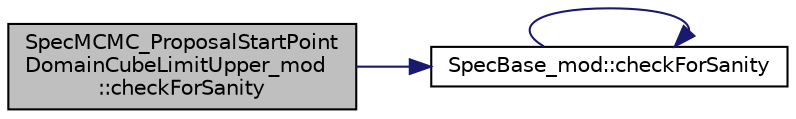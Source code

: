 digraph "SpecMCMC_ProposalStartPointDomainCubeLimitUpper_mod::checkForSanity"
{
 // LATEX_PDF_SIZE
  edge [fontname="Helvetica",fontsize="10",labelfontname="Helvetica",labelfontsize="10"];
  node [fontname="Helvetica",fontsize="10",shape=record];
  rankdir="LR";
  Node1 [label="SpecMCMC_ProposalStartPoint\lDomainCubeLimitUpper_mod\l::checkForSanity",height=0.2,width=0.4,color="black", fillcolor="grey75", style="filled", fontcolor="black",tooltip=" "];
  Node1 -> Node2 [color="midnightblue",fontsize="10",style="solid",fontname="Helvetica"];
  Node2 [label="SpecBase_mod::checkForSanity",height=0.2,width=0.4,color="black", fillcolor="white", style="filled",URL="$namespaceSpecBase__mod.html#afdffc7491e90efddfad832bae496071f",tooltip=" "];
  Node2 -> Node2 [color="midnightblue",fontsize="10",style="solid",fontname="Helvetica"];
}
